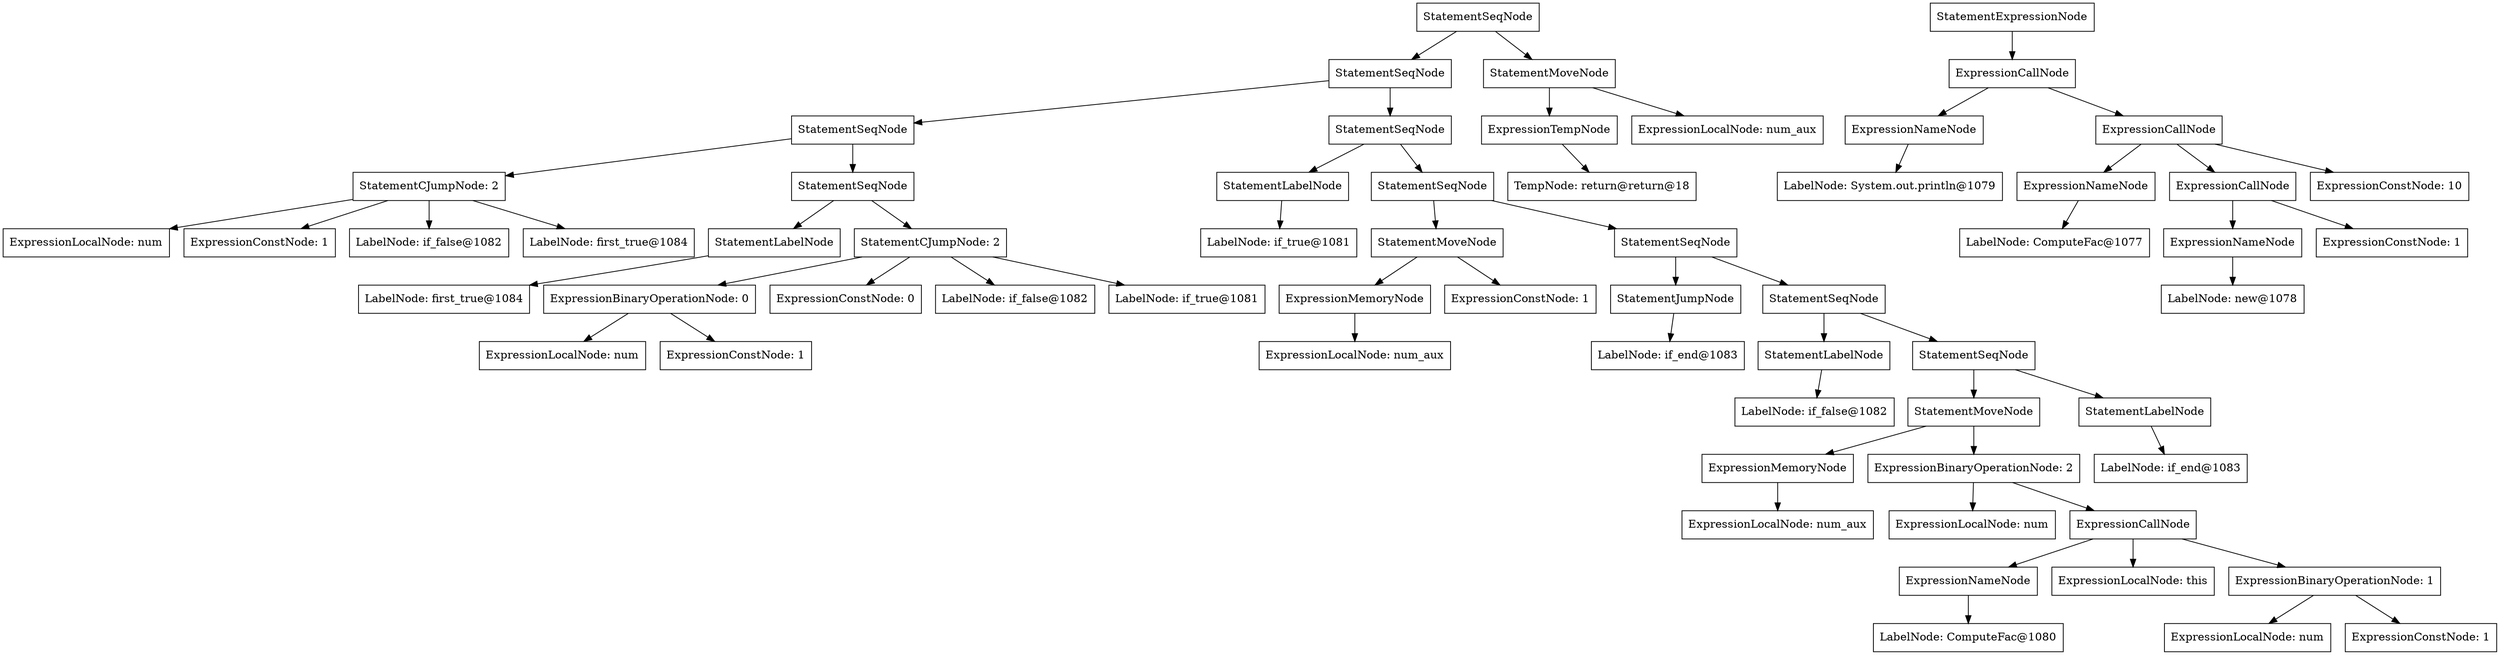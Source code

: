 digraph Test {
"0x6030000ee480" [label="StatementSeqNode" shape=box]
"0x6030000ee300" [label="StatementSeqNode" shape=box]
"0x6030000ee2a0" [label="StatementSeqNode" shape=box]
"0x6040000d0410" [label="StatementCJumpNode: 2" shape=box]
"0x6040000cff50" [label="ExpressionLocalNode: num" shape=box]
"0x6040000d0410" -> "0x6040000cff50"
"0x60200006acd0" [label="ExpressionConstNode: 1" shape=box]
"0x6040000d0410" -> "0x60200006acd0"
"0x6040000d0390" [label="LabelNode: if_false@1082" shape=box]
"0x6040000d0410" -> "0x6040000d0390"
"0x6040000d0310" [label="LabelNode: first_true@1084" shape=box]
"0x6040000d0410" -> "0x6040000d0310"
"0x6030000ee2a0" -> "0x6040000d0410"
"0x6030000ee2d0" [label="StatementSeqNode" shape=box]
"0x60200006b030" [label="StatementLabelNode" shape=box]
"0x6040000d0350" [label="LabelNode: first_true@1084" shape=box]
"0x60200006b030" -> "0x6040000d0350"
"0x6030000ee2d0" -> "0x60200006b030"
"0x6040000d03d0" [label="StatementCJumpNode: 2" shape=box]
"0x6030000ee270" [label="ExpressionBinaryOperationNode: 0" shape=box]
"0x6040000cff90" [label="ExpressionLocalNode: num" shape=box]
"0x6030000ee270" -> "0x6040000cff90"
"0x60200006ad30" [label="ExpressionConstNode: 1" shape=box]
"0x6030000ee270" -> "0x60200006ad30"
"0x6040000d03d0" -> "0x6030000ee270"
"0x60200006ad70" [label="ExpressionConstNode: 0" shape=box]
"0x6040000d03d0" -> "0x60200006ad70"
"0x6040000d01d0" [label="LabelNode: if_false@1082" shape=box]
"0x6040000d03d0" -> "0x6040000d01d0"
"0x6040000d0190" [label="LabelNode: if_true@1081" shape=box]
"0x6040000d03d0" -> "0x6040000d0190"
"0x6030000ee2d0" -> "0x6040000d03d0"
"0x6030000ee2a0" -> "0x6030000ee2d0"
"0x6030000ee300" -> "0x6030000ee2a0"
"0x6030000ee330" [label="StatementSeqNode" shape=box]
"0x60200006afb0" [label="StatementLabelNode" shape=box]
"0x6040000d0250" [label="LabelNode: if_true@1081" shape=box]
"0x60200006afb0" -> "0x6040000d0250"
"0x6030000ee330" -> "0x60200006afb0"
"0x6030000ee360" [label="StatementSeqNode" shape=box]
"0x6030000ee150" [label="StatementMoveNode" shape=box]
"0x60200006adf0" [label="ExpressionMemoryNode" shape=box]
"0x6040000cffd0" [label="ExpressionLocalNode: num_aux" shape=box]
"0x60200006adf0" -> "0x6040000cffd0"
"0x6030000ee150" -> "0x60200006adf0"
"0x60200006adb0" [label="ExpressionConstNode: 1" shape=box]
"0x6030000ee150" -> "0x60200006adb0"
"0x6030000ee360" -> "0x6030000ee150"
"0x6030000ee390" [label="StatementSeqNode" shape=box]
"0x60200006b010" [label="StatementJumpNode" shape=box]
"0x6040000d0210" [label="LabelNode: if_end@1083" shape=box]
"0x60200006b010" -> "0x6040000d0210"
"0x6030000ee390" -> "0x60200006b010"
"0x6030000ee3c0" [label="StatementSeqNode" shape=box]
"0x60200006afd0" [label="StatementLabelNode" shape=box]
"0x6040000d0290" [label="LabelNode: if_false@1082" shape=box]
"0x60200006afd0" -> "0x6040000d0290"
"0x6030000ee3c0" -> "0x60200006afd0"
"0x6030000ee3f0" [label="StatementSeqNode" shape=box]
"0x6030000ee240" [label="StatementMoveNode" shape=box]
"0x60200006af70" [label="ExpressionMemoryNode" shape=box]
"0x6040000d0150" [label="ExpressionLocalNode: num_aux" shape=box]
"0x60200006af70" -> "0x6040000d0150"
"0x6030000ee240" -> "0x60200006af70"
"0x6030000ee210" [label="ExpressionBinaryOperationNode: 2" shape=box]
"0x6040000d0010" [label="ExpressionLocalNode: num" shape=box]
"0x6030000ee210" -> "0x6040000d0010"
"0x6040000d0090" [label="ExpressionCallNode" shape=box]
"0x60200006ae50" [label="ExpressionNameNode" shape=box]
"0x6040000d0050" [label="LabelNode: ComputeFac@1080" shape=box]
"0x60200006ae50" -> "0x6040000d0050"
"0x6040000d0090" -> "0x60200006ae50"
"0x6040000d00d0" [label="ExpressionLocalNode: this" shape=box]
"0x6040000d0090" -> "0x6040000d00d0"
"0x6030000ee1b0" [label="ExpressionBinaryOperationNode: 1" shape=box]
"0x6040000d0110" [label="ExpressionLocalNode: num" shape=box]
"0x6030000ee1b0" -> "0x6040000d0110"
"0x60200006aef0" [label="ExpressionConstNode: 1" shape=box]
"0x6030000ee1b0" -> "0x60200006aef0"
"0x6040000d0090" -> "0x6030000ee1b0"
"0x6030000ee210" -> "0x6040000d0090"
"0x6030000ee240" -> "0x6030000ee210"
"0x6030000ee3f0" -> "0x6030000ee240"
"0x60200006aff0" [label="StatementLabelNode" shape=box]
"0x6040000d02d0" [label="LabelNode: if_end@1083" shape=box]
"0x60200006aff0" -> "0x6040000d02d0"
"0x6030000ee3f0" -> "0x60200006aff0"
"0x6030000ee3c0" -> "0x6030000ee3f0"
"0x6030000ee390" -> "0x6030000ee3c0"
"0x6030000ee360" -> "0x6030000ee390"
"0x6030000ee330" -> "0x6030000ee360"
"0x6030000ee300" -> "0x6030000ee330"
"0x6030000ee480" -> "0x6030000ee300"
"0x6030000ee450" [label="StatementMoveNode" shape=box]
"0x60200006b090" [label="ExpressionTempNode" shape=box]
"0x6040000d0490" [label="TempNode: return@return@18" shape=box]
"0x60200006b090" -> "0x6040000d0490"
"0x6030000ee450" -> "0x60200006b090"
"0x6040000d0450" [label="ExpressionLocalNode: num_aux" shape=box]
"0x6030000ee450" -> "0x6040000d0450"
"0x6030000ee480" -> "0x6030000ee450"
"0x60200006ac50" [label="StatementExpressionNode" shape=box]
"0x6040000cff10" [label="ExpressionCallNode" shape=box]
"0x60200006ac10" [label="ExpressionNameNode" shape=box]
"0x6040000cfe90" [label="LabelNode: System.out.println@1079" shape=box]
"0x60200006ac10" -> "0x6040000cfe90"
"0x6040000cff10" -> "0x60200006ac10"
"0x6040000cfdd0" [label="ExpressionCallNode" shape=box]
"0x60200006aad0" [label="ExpressionNameNode" shape=box]
"0x6040000cfd90" [label="LabelNode: ComputeFac@1077" shape=box]
"0x60200006aad0" -> "0x6040000cfd90"
"0x6040000cfdd0" -> "0x60200006aad0"
"0x6040000cfe50" [label="ExpressionCallNode" shape=box]
"0x60200006aaf0" [label="ExpressionNameNode" shape=box]
"0x6040000cfe10" [label="LabelNode: new@1078" shape=box]
"0x60200006aaf0" -> "0x6040000cfe10"
"0x6040000cfe50" -> "0x60200006aaf0"
"0x60200006ab10" [label="ExpressionConstNode: 1" shape=box]
"0x6040000cfe50" -> "0x60200006ab10"
"0x6040000cfdd0" -> "0x6040000cfe50"
"0x60200006abb0" [label="ExpressionConstNode: 10" shape=box]
"0x6040000cfdd0" -> "0x60200006abb0"
"0x6040000cff10" -> "0x6040000cfdd0"
"0x60200006ac50" -> "0x6040000cff10"
}
